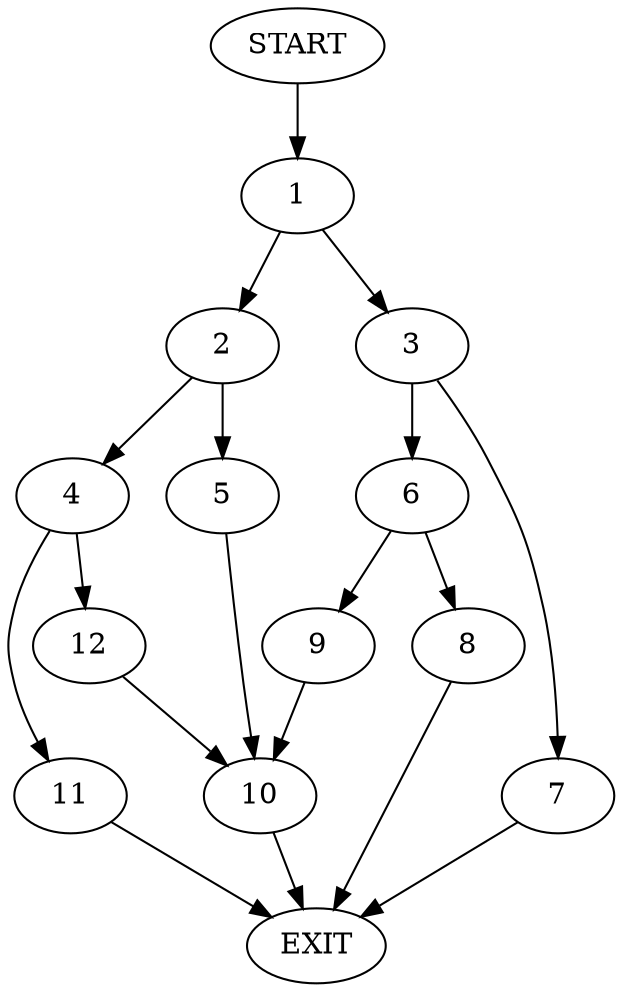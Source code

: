 digraph {
0 [label="START"]
13 [label="EXIT"]
0 -> 1
1 -> 2
1 -> 3
2 -> 4
2 -> 5
3 -> 6
3 -> 7
6 -> 8
6 -> 9
7 -> 13
8 -> 13
9 -> 10
10 -> 13
5 -> 10
4 -> 11
4 -> 12
11 -> 13
12 -> 10
}
